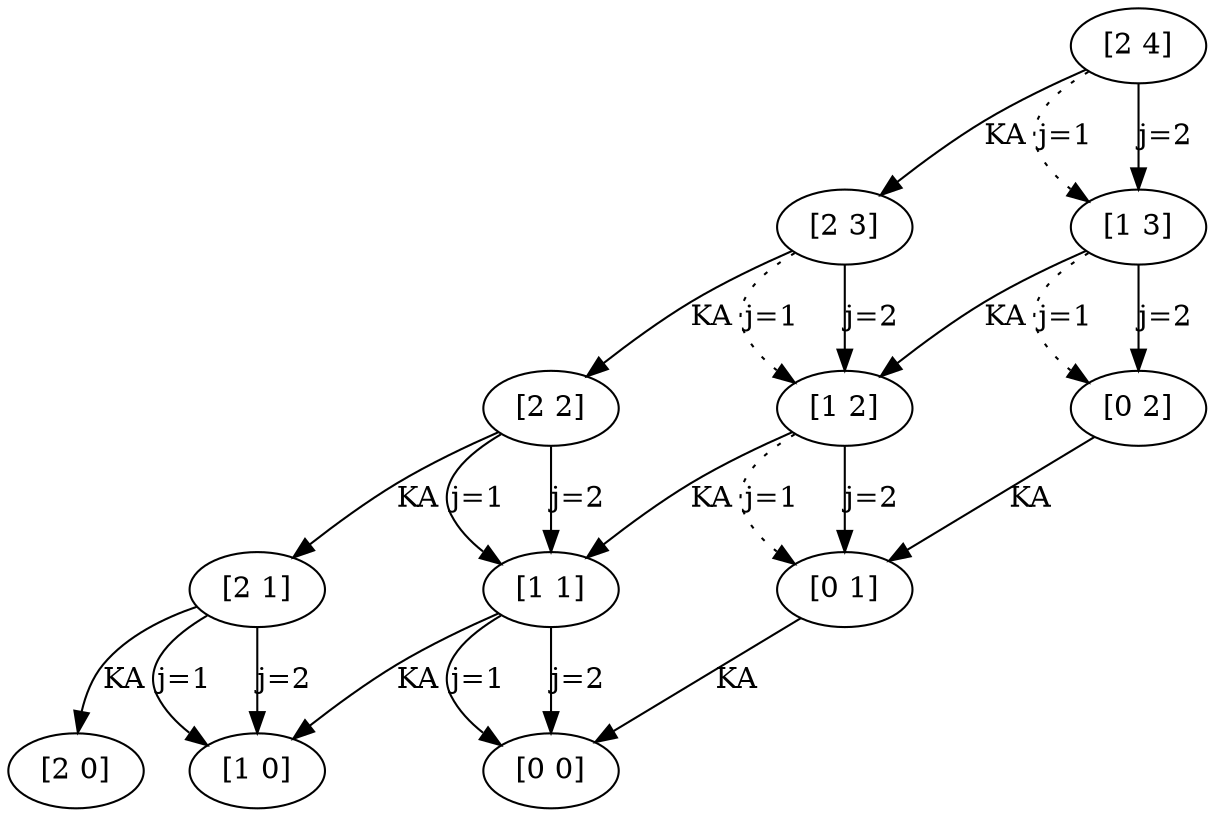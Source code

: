 digraph  {
	node [label="\N"];
	0	 [capacity="[2]",
		label="[2 0]",
		time=0,
		value=0.0];
	1	 [capacity="[2]",
		label="[2 1]",
		time=1,
		value=180.0];
	1 -> 0 [key=0,
	goal="[2 0]",
	label=KA,
	modus=KA,
	revenue=0,
	time=1,
	weight=0.0,
	weight_goal=0.0];
5 [capacity="[1]",
	label="[1 0]",
	time=0,
	value=0.0];
1 -> 5 [key=1,
goal="[1 0]",
label="j=1",
modus=AA,
revenue=100,
time=1,
weight=100.0,
weight_goal=0.0];
1 -> 5 [key=2,
goal="[1 0]",
label="j=2",
modus=AA,
revenue=200,
time=1,
weight=200.0,
weight_goal=0.0];
2 [capacity="[2]",
label="[2 2]",
time=2,
value=360.0];
2 -> 1 [key=0,
goal="[2 1]",
label=KA,
modus=KA,
revenue=0,
time=2,
weight=0.0,
weight_goal=180.0];
6 [capacity="[1]",
label="[1 1]",
time=1,
value=180.0];
2 -> 6 [key=1,
goal="[1 1]",
label="j=1",
modus=AA,
revenue=100,
time=2,
weight=100.0,
weight_goal=180.0];
2 -> 6 [key=2,
goal="[1 1]",
label="j=2",
modus=AA,
revenue=200,
time=2,
weight=200.0,
weight_goal=180.0];
3 [capacity="[2]",
label="[2 3]",
time=3,
value=388.797];
3 -> 2 [key=0,
goal="[2 2]",
label=KA,
modus=KA,
revenue=0,
time=3,
weight=0.0,
weight_goal=360.0];
7 [capacity="[1]",
label="[1 2]",
time=2,
value=196.0];
3 -> 7 [key=1,
goal="[1 2]",
label="j=1",
modus=AA,
revenue=0,
style=dotted,
time=3,
weight=0,
weight_goal=196.0];
3 -> 7 [key=2,
goal="[1 2]",
label="j=2",
modus=AA,
revenue=200,
time=3,
weight=36.0,
weight_goal=196.0];
4 [capacity="[2]",
label="[2 4]",
time=4,
value=397.125];
4 -> 3 [key=0,
goal="[2 3]",
label=KA,
modus=KA,
revenue=0,
time=4,
weight=0.0,
weight_goal=388.797];
8 [capacity="[1]",
label="[1 3]",
time=3,
value=199.199];
4 -> 8 [key=1,
goal="[1 3]",
label="j=1",
modus=AA,
revenue=0,
style=dotted,
time=4,
weight=0,
weight_goal=199.199];
4 -> 8 [key=2,
goal="[1 3]",
label="j=2",
modus=AA,
revenue=200,
time=4,
weight=10.4023,
weight_goal=199.199];
6 -> 5 [key=0,
goal="[1 0]",
label=KA,
modus=KA,
revenue=0,
time=1,
weight=0.0,
weight_goal=0.0];
10 [capacity="[0]",
label="[0 0]",
time=0,
value=0.0];
6 -> 10 [key=1,
goal="[0 0]",
label="j=1",
modus=AA,
revenue=100,
time=1,
weight=100.0,
weight_goal=0.0];
6 -> 10 [key=2,
goal="[0 0]",
label="j=2",
modus=AA,
revenue=200,
time=1,
weight=200.0,
weight_goal=0.0];
7 -> 6 [key=0,
goal="[1 1]",
label=KA,
modus=KA,
revenue=0,
time=2,
weight=0.0,
weight_goal=180.0];
11 [capacity="[0]",
label="[0 1]",
time=1,
value=0.0];
7 -> 11 [key=1,
goal="[0 1]",
label="j=1",
modus=AA,
revenue=0,
style=dotted,
time=2,
weight=0,
weight_goal=0.0];
7 -> 11 [key=2,
goal="[0 1]",
label="j=2",
modus=AA,
revenue=200,
time=2,
weight=20.0,
weight_goal=0.0];
8 -> 7 [key=0,
goal="[1 2]",
label=KA,
modus=KA,
revenue=0,
time=3,
weight=0.0,
weight_goal=196.0];
12 [capacity="[0]",
label="[0 2]",
time=2,
value=0.0];
8 -> 12 [key=1,
goal="[0 2]",
label="j=1",
modus=AA,
revenue=0,
style=dotted,
time=3,
weight=0,
weight_goal=0.0];
8 -> 12 [key=2,
goal="[0 2]",
label="j=2",
modus=AA,
revenue=200,
time=3,
weight=4.0,
weight_goal=0.0];
11 -> 10 [key=0,
goal="[0 0]",
label=KA,
modus=KA,
revenue=0,
time=1,
weight=0.0,
weight_goal=0.0];
12 -> 11 [key=0,
goal="[0 1]",
label=KA,
modus=KA,
revenue=0,
time=2,
weight=0.0,
weight_goal=0.0];
}
